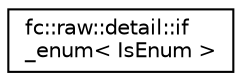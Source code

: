 digraph "Graphical Class Hierarchy"
{
  edge [fontname="Helvetica",fontsize="10",labelfontname="Helvetica",labelfontsize="10"];
  node [fontname="Helvetica",fontsize="10",shape=record];
  rankdir="LR";
  Node0 [label="fc::raw::detail::if\l_enum\< IsEnum \>",height=0.2,width=0.4,color="black", fillcolor="white", style="filled",URL="$structfc_1_1raw_1_1detail_1_1if__enum.html"];
}
